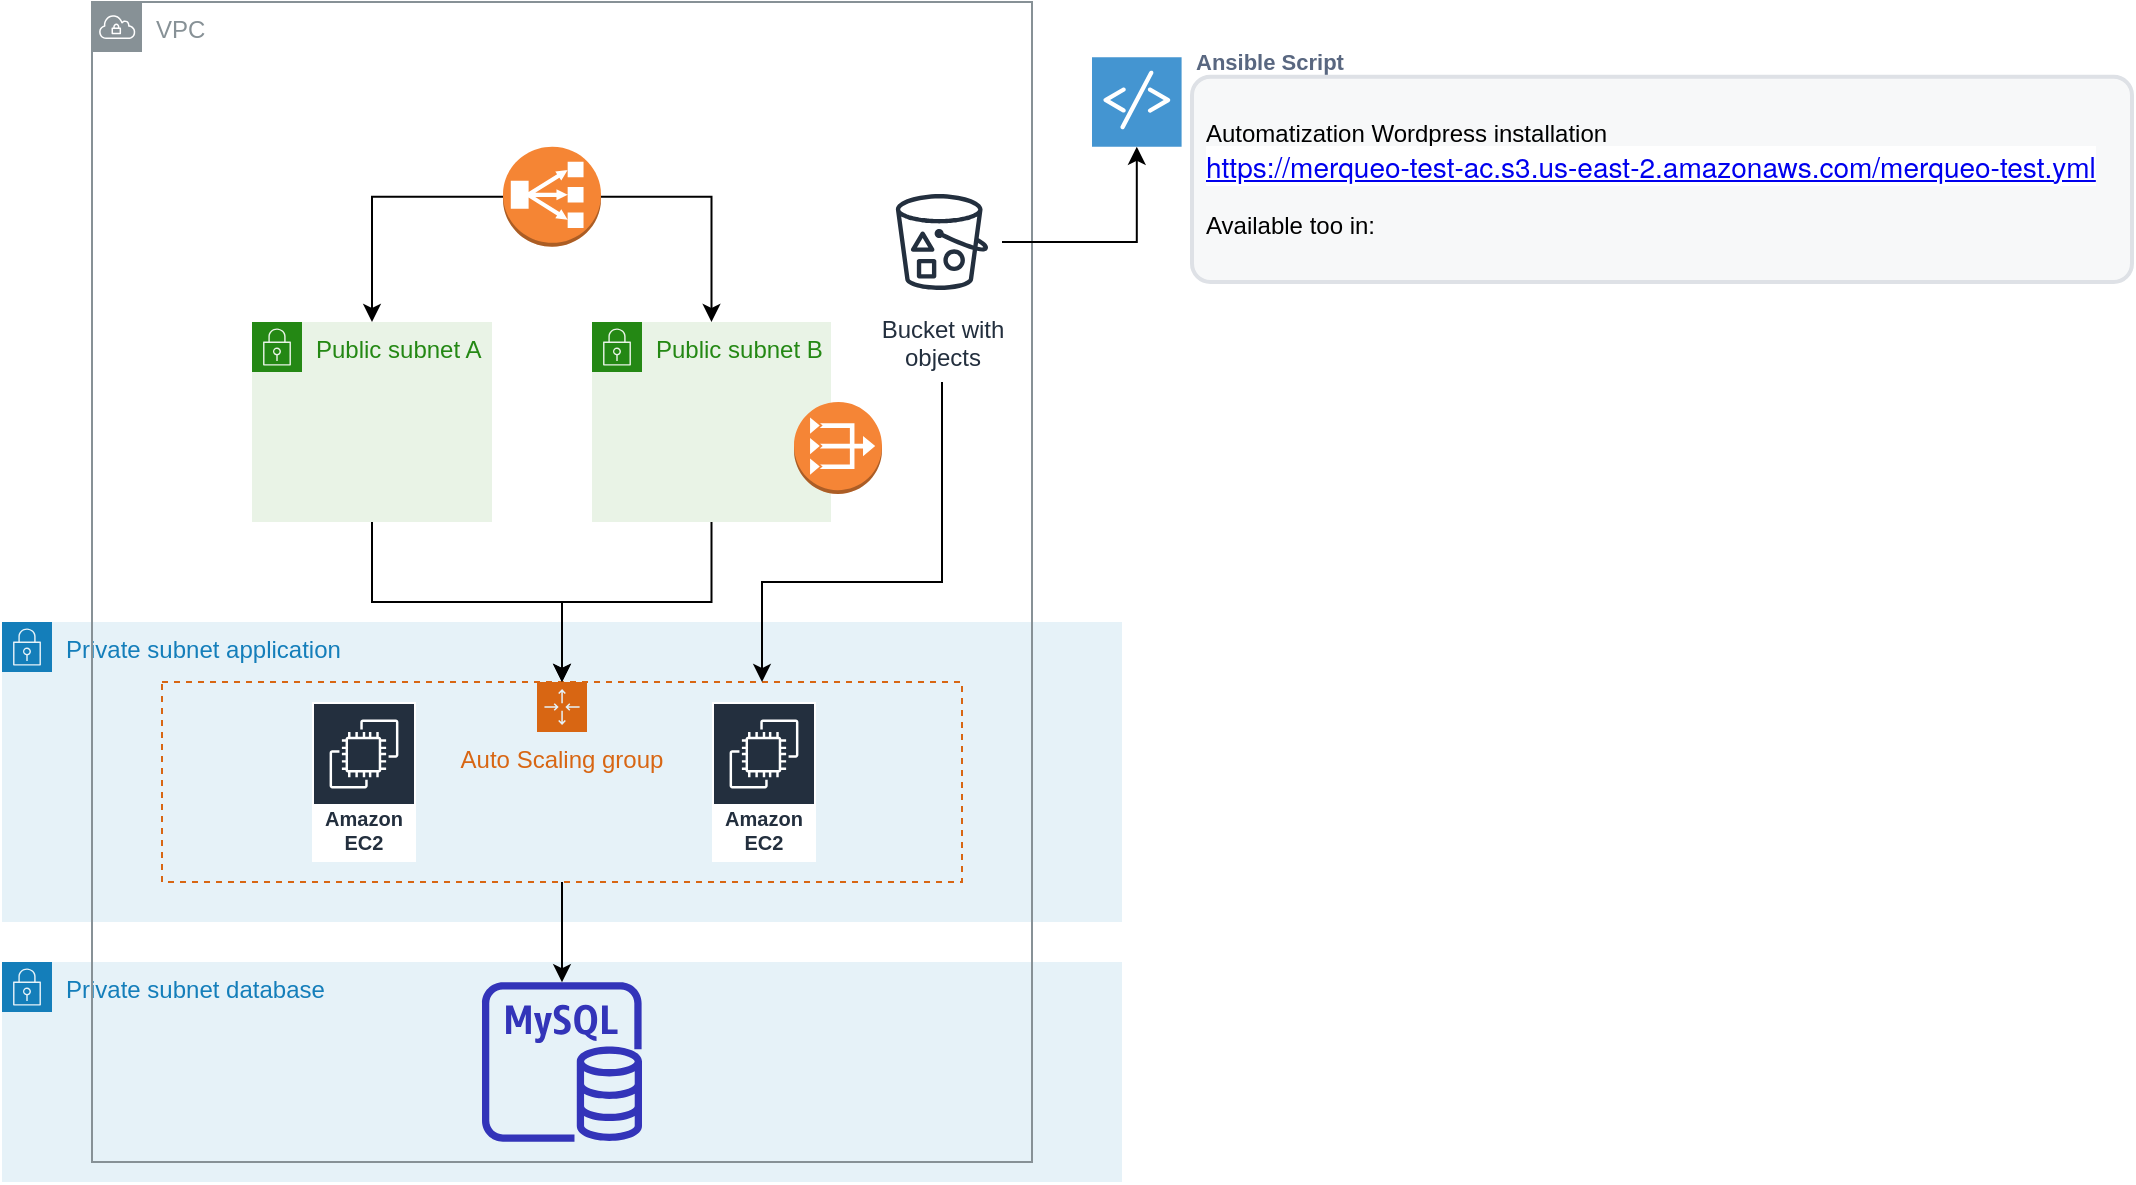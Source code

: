 <mxfile version="13.1.3" type="github"><diagram id="eftub50LJpsV_P-FohzY" name="Page-1"><mxGraphModel dx="1422" dy="762" grid="1" gridSize="10" guides="1" tooltips="1" connect="1" arrows="1" fold="1" page="1" pageScale="1" pageWidth="1169" pageHeight="827" math="0" shadow="0"><root><mxCell id="0"/><mxCell id="1" parent="0"/><mxCell id="Ty8EhHbbCJNERG_uKXPX-17" value="Private subnet database" style="points=[[0,0],[0.25,0],[0.5,0],[0.75,0],[1,0],[1,0.25],[1,0.5],[1,0.75],[1,1],[0.75,1],[0.5,1],[0.25,1],[0,1],[0,0.75],[0,0.5],[0,0.25]];outlineConnect=0;gradientColor=none;html=1;whiteSpace=wrap;fontSize=12;fontStyle=0;shape=mxgraph.aws4.group;grIcon=mxgraph.aws4.group_security_group;grStroke=0;strokeColor=#147EBA;fillColor=#E6F2F8;verticalAlign=top;align=left;spacingLeft=30;fontColor=#147EBA;dashed=0;" vertex="1" parent="1"><mxGeometry x="85" y="530" width="560" height="110" as="geometry"/></mxCell><mxCell id="Ty8EhHbbCJNERG_uKXPX-16" value="Private subnet application" style="points=[[0,0],[0.25,0],[0.5,0],[0.75,0],[1,0],[1,0.25],[1,0.5],[1,0.75],[1,1],[0.75,1],[0.5,1],[0.25,1],[0,1],[0,0.75],[0,0.5],[0,0.25]];outlineConnect=0;gradientColor=none;html=1;whiteSpace=wrap;fontSize=12;fontStyle=0;shape=mxgraph.aws4.group;grIcon=mxgraph.aws4.group_security_group;grStroke=0;strokeColor=#147EBA;fillColor=#E6F2F8;verticalAlign=top;align=left;spacingLeft=30;fontColor=#147EBA;dashed=0;" vertex="1" parent="1"><mxGeometry x="85" y="360" width="560" height="150" as="geometry"/></mxCell><mxCell id="Ty8EhHbbCJNERG_uKXPX-1" value="VPC" style="outlineConnect=0;gradientColor=none;html=1;whiteSpace=wrap;fontSize=12;fontStyle=0;shape=mxgraph.aws4.group;grIcon=mxgraph.aws4.group_vpc;strokeColor=#879196;fillColor=none;verticalAlign=top;align=left;spacingLeft=30;fontColor=#879196;dashed=0;" vertex="1" parent="1"><mxGeometry x="130" y="50" width="470" height="580" as="geometry"/></mxCell><mxCell id="Ty8EhHbbCJNERG_uKXPX-2" value="" style="outlineConnect=0;fontColor=#232F3E;gradientColor=none;fillColor=#3334B9;strokeColor=none;dashed=0;verticalLabelPosition=bottom;verticalAlign=top;align=center;html=1;fontSize=12;fontStyle=0;aspect=fixed;pointerEvents=1;shape=mxgraph.aws4.rds_mysql_instance;" vertex="1" parent="1"><mxGeometry x="325" y="540" width="80" height="80" as="geometry"/></mxCell><mxCell id="Ty8EhHbbCJNERG_uKXPX-7" style="edgeStyle=orthogonalEdgeStyle;rounded=0;orthogonalLoop=1;jettySize=auto;html=1;exitX=0.5;exitY=1;exitDx=0;exitDy=0;" edge="1" parent="1" source="Ty8EhHbbCJNERG_uKXPX-3" target="Ty8EhHbbCJNERG_uKXPX-2"><mxGeometry relative="1" as="geometry"/></mxCell><mxCell id="Ty8EhHbbCJNERG_uKXPX-3" value="Auto Scaling group" style="points=[[0,0],[0.25,0],[0.5,0],[0.75,0],[1,0],[1,0.25],[1,0.5],[1,0.75],[1,1],[0.75,1],[0.5,1],[0.25,1],[0,1],[0,0.75],[0,0.5],[0,0.25]];outlineConnect=0;gradientColor=none;html=1;whiteSpace=wrap;fontSize=12;fontStyle=0;shape=mxgraph.aws4.groupCenter;grIcon=mxgraph.aws4.group_auto_scaling_group;grStroke=1;strokeColor=#D86613;fillColor=none;verticalAlign=top;align=center;fontColor=#D86613;dashed=1;spacingTop=25;" vertex="1" parent="1"><mxGeometry x="165" y="390" width="400" height="100" as="geometry"/></mxCell><mxCell id="Ty8EhHbbCJNERG_uKXPX-11" style="edgeStyle=orthogonalEdgeStyle;rounded=0;orthogonalLoop=1;jettySize=auto;html=1;" edge="1" parent="1" source="Ty8EhHbbCJNERG_uKXPX-5" target="Ty8EhHbbCJNERG_uKXPX-8"><mxGeometry relative="1" as="geometry"/></mxCell><mxCell id="Ty8EhHbbCJNERG_uKXPX-12" style="edgeStyle=orthogonalEdgeStyle;rounded=0;orthogonalLoop=1;jettySize=auto;html=1;entryX=0.75;entryY=0;entryDx=0;entryDy=0;" edge="1" parent="1" target="Ty8EhHbbCJNERG_uKXPX-3"><mxGeometry relative="1" as="geometry"><mxPoint x="555" y="240" as="sourcePoint"/><mxPoint x="458" y="310" as="targetPoint"/><Array as="points"><mxPoint x="555" y="340"/><mxPoint x="465" y="340"/></Array></mxGeometry></mxCell><mxCell id="Ty8EhHbbCJNERG_uKXPX-5" value="Bucket with&#10;objects" style="outlineConnect=0;fontColor=#232F3E;gradientColor=none;strokeColor=#232F3E;fillColor=#ffffff;dashed=0;verticalLabelPosition=bottom;verticalAlign=top;align=center;html=1;fontSize=12;fontStyle=0;aspect=fixed;shape=mxgraph.aws4.resourceIcon;resIcon=mxgraph.aws4.bucket_with_objects;" vertex="1" parent="1"><mxGeometry x="525" y="140" width="60" height="60" as="geometry"/></mxCell><mxCell id="Ty8EhHbbCJNERG_uKXPX-6" value="Amazon EC2" style="outlineConnect=0;fontColor=#232F3E;gradientColor=none;strokeColor=#ffffff;fillColor=#232F3E;dashed=0;verticalLabelPosition=middle;verticalAlign=bottom;align=center;html=1;whiteSpace=wrap;fontSize=10;fontStyle=1;spacing=3;shape=mxgraph.aws4.productIcon;prIcon=mxgraph.aws4.ec2;" vertex="1" parent="1"><mxGeometry x="440" y="400" width="52" height="80" as="geometry"/></mxCell><mxCell id="Ty8EhHbbCJNERG_uKXPX-8" value="" style="shadow=0;dashed=0;html=1;strokeColor=none;fillColor=#4495D1;labelPosition=center;verticalLabelPosition=bottom;verticalAlign=top;align=center;outlineConnect=0;shape=mxgraph.veeam.script;" vertex="1" parent="1"><mxGeometry x="630" y="77.6" width="44.8" height="44.8" as="geometry"/></mxCell><mxCell id="Ty8EhHbbCJNERG_uKXPX-9" value="Ansible Script" style="fillColor=none;strokeColor=none;html=1;fontSize=11;fontStyle=0;align=left;fontColor=#596780;fontStyle=1;fontSize=11" vertex="1" parent="1"><mxGeometry x="680" y="70" width="240" height="20" as="geometry"/></mxCell><mxCell id="Ty8EhHbbCJNERG_uKXPX-10" value="Automatization Wordpress installation&lt;br&gt;&lt;a href=&quot;https://merqueo-test-ac.s3.us-east-2.amazonaws.com/merqueo-test.yml&quot; style=&quot;background-color: rgb(255 , 255 , 255) ; font-family: &amp;#34;amazon ember&amp;#34; , &amp;#34;helvetica neue&amp;#34; , &amp;#34;roboto&amp;#34; , &amp;#34;arial&amp;#34; , sans-serif ; font-size: 14px&quot;&gt;https://merqueo-test-ac.s3.us-east-2.amazonaws.com/merqueo-test.yml&lt;/a&gt;&lt;br&gt;&lt;br&gt;Available too in:&amp;nbsp;&lt;br&gt;" style="rounded=1;arcSize=9;fillColor=#F7F8F9;align=left;spacingLeft=5;strokeColor=#DEE1E6;html=1;strokeWidth=2;fontSize=12" vertex="1" parent="1"><mxGeometry x="680" y="87.4" width="470" height="102.6" as="geometry"/></mxCell><mxCell id="Ty8EhHbbCJNERG_uKXPX-22" style="edgeStyle=orthogonalEdgeStyle;rounded=0;orthogonalLoop=1;jettySize=auto;html=1;" edge="1" parent="1" source="Ty8EhHbbCJNERG_uKXPX-13" target="Ty8EhHbbCJNERG_uKXPX-18"><mxGeometry relative="1" as="geometry"/></mxCell><mxCell id="Ty8EhHbbCJNERG_uKXPX-23" style="edgeStyle=orthogonalEdgeStyle;rounded=0;orthogonalLoop=1;jettySize=auto;html=1;exitX=1;exitY=0.5;exitDx=0;exitDy=0;exitPerimeter=0;" edge="1" parent="1" source="Ty8EhHbbCJNERG_uKXPX-13" target="Ty8EhHbbCJNERG_uKXPX-19"><mxGeometry relative="1" as="geometry"/></mxCell><mxCell id="Ty8EhHbbCJNERG_uKXPX-13" value="" style="outlineConnect=0;dashed=0;verticalLabelPosition=bottom;verticalAlign=top;align=center;html=1;shape=mxgraph.aws3.classic_load_balancer;fillColor=#F58534;gradientColor=none;" vertex="1" parent="1"><mxGeometry x="335.5" y="122.4" width="49" height="50" as="geometry"/></mxCell><mxCell id="Ty8EhHbbCJNERG_uKXPX-15" value="Amazon EC2" style="outlineConnect=0;fontColor=#232F3E;gradientColor=none;strokeColor=#ffffff;fillColor=#232F3E;dashed=0;verticalLabelPosition=middle;verticalAlign=bottom;align=center;html=1;whiteSpace=wrap;fontSize=10;fontStyle=1;spacing=3;shape=mxgraph.aws4.productIcon;prIcon=mxgraph.aws4.ec2;" vertex="1" parent="1"><mxGeometry x="240" y="400" width="52" height="80" as="geometry"/></mxCell><mxCell id="Ty8EhHbbCJNERG_uKXPX-20" style="edgeStyle=orthogonalEdgeStyle;rounded=0;orthogonalLoop=1;jettySize=auto;html=1;exitX=0.5;exitY=1;exitDx=0;exitDy=0;entryX=0.5;entryY=0;entryDx=0;entryDy=0;" edge="1" parent="1" source="Ty8EhHbbCJNERG_uKXPX-18" target="Ty8EhHbbCJNERG_uKXPX-3"><mxGeometry relative="1" as="geometry"/></mxCell><mxCell id="Ty8EhHbbCJNERG_uKXPX-18" value="Public subnet A" style="points=[[0,0],[0.25,0],[0.5,0],[0.75,0],[1,0],[1,0.25],[1,0.5],[1,0.75],[1,1],[0.75,1],[0.5,1],[0.25,1],[0,1],[0,0.75],[0,0.5],[0,0.25]];outlineConnect=0;gradientColor=none;html=1;whiteSpace=wrap;fontSize=12;fontStyle=0;shape=mxgraph.aws4.group;grIcon=mxgraph.aws4.group_security_group;grStroke=0;strokeColor=#248814;fillColor=#E9F3E6;verticalAlign=top;align=left;spacingLeft=30;fontColor=#248814;dashed=0;" vertex="1" parent="1"><mxGeometry x="210" y="210" width="120" height="100" as="geometry"/></mxCell><mxCell id="Ty8EhHbbCJNERG_uKXPX-21" style="edgeStyle=orthogonalEdgeStyle;rounded=0;orthogonalLoop=1;jettySize=auto;html=1;entryX=0.5;entryY=0;entryDx=0;entryDy=0;" edge="1" parent="1" source="Ty8EhHbbCJNERG_uKXPX-19" target="Ty8EhHbbCJNERG_uKXPX-3"><mxGeometry relative="1" as="geometry"/></mxCell><mxCell id="Ty8EhHbbCJNERG_uKXPX-19" value="Public subnet B" style="points=[[0,0],[0.25,0],[0.5,0],[0.75,0],[1,0],[1,0.25],[1,0.5],[1,0.75],[1,1],[0.75,1],[0.5,1],[0.25,1],[0,1],[0,0.75],[0,0.5],[0,0.25]];outlineConnect=0;gradientColor=none;html=1;whiteSpace=wrap;fontSize=12;fontStyle=0;shape=mxgraph.aws4.group;grIcon=mxgraph.aws4.group_security_group;grStroke=0;strokeColor=#248814;fillColor=#E9F3E6;verticalAlign=top;align=left;spacingLeft=30;fontColor=#248814;dashed=0;" vertex="1" parent="1"><mxGeometry x="380" y="210" width="119.5" height="100" as="geometry"/></mxCell><mxCell id="Ty8EhHbbCJNERG_uKXPX-24" value="" style="outlineConnect=0;dashed=0;verticalLabelPosition=bottom;verticalAlign=top;align=center;html=1;shape=mxgraph.aws3.vpc_nat_gateway;fillColor=#F58536;gradientColor=none;" vertex="1" parent="1"><mxGeometry x="481" y="250" width="44" height="46" as="geometry"/></mxCell></root></mxGraphModel></diagram></mxfile>
